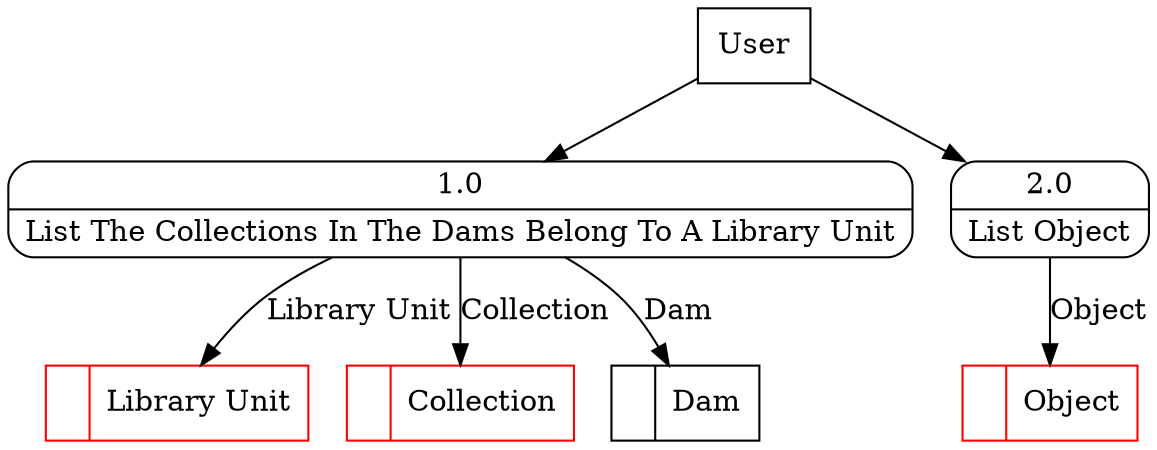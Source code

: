 digraph dfd2{ 
node[shape=record]
200 [label="<f0>  |<f1> Object " color=red];
201 [label="<f0>  |<f1> Library Unit " color=red];
202 [label="<f0>  |<f1> Collection " color=red];
203 [label="<f0>  |<f1> Dam " ];
204 [label="User" shape=box];
205 [label="{<f0> 1.0|<f1> List The Collections In The Dams Belong To A Library Unit }" shape=Mrecord];
206 [label="{<f0> 2.0|<f1> List Object }" shape=Mrecord];
204 -> 205
204 -> 206
205 -> 202 [label="Collection"]
205 -> 203 [label="Dam"]
205 -> 201 [label="Library Unit"]
206 -> 200 [label="Object"]
}